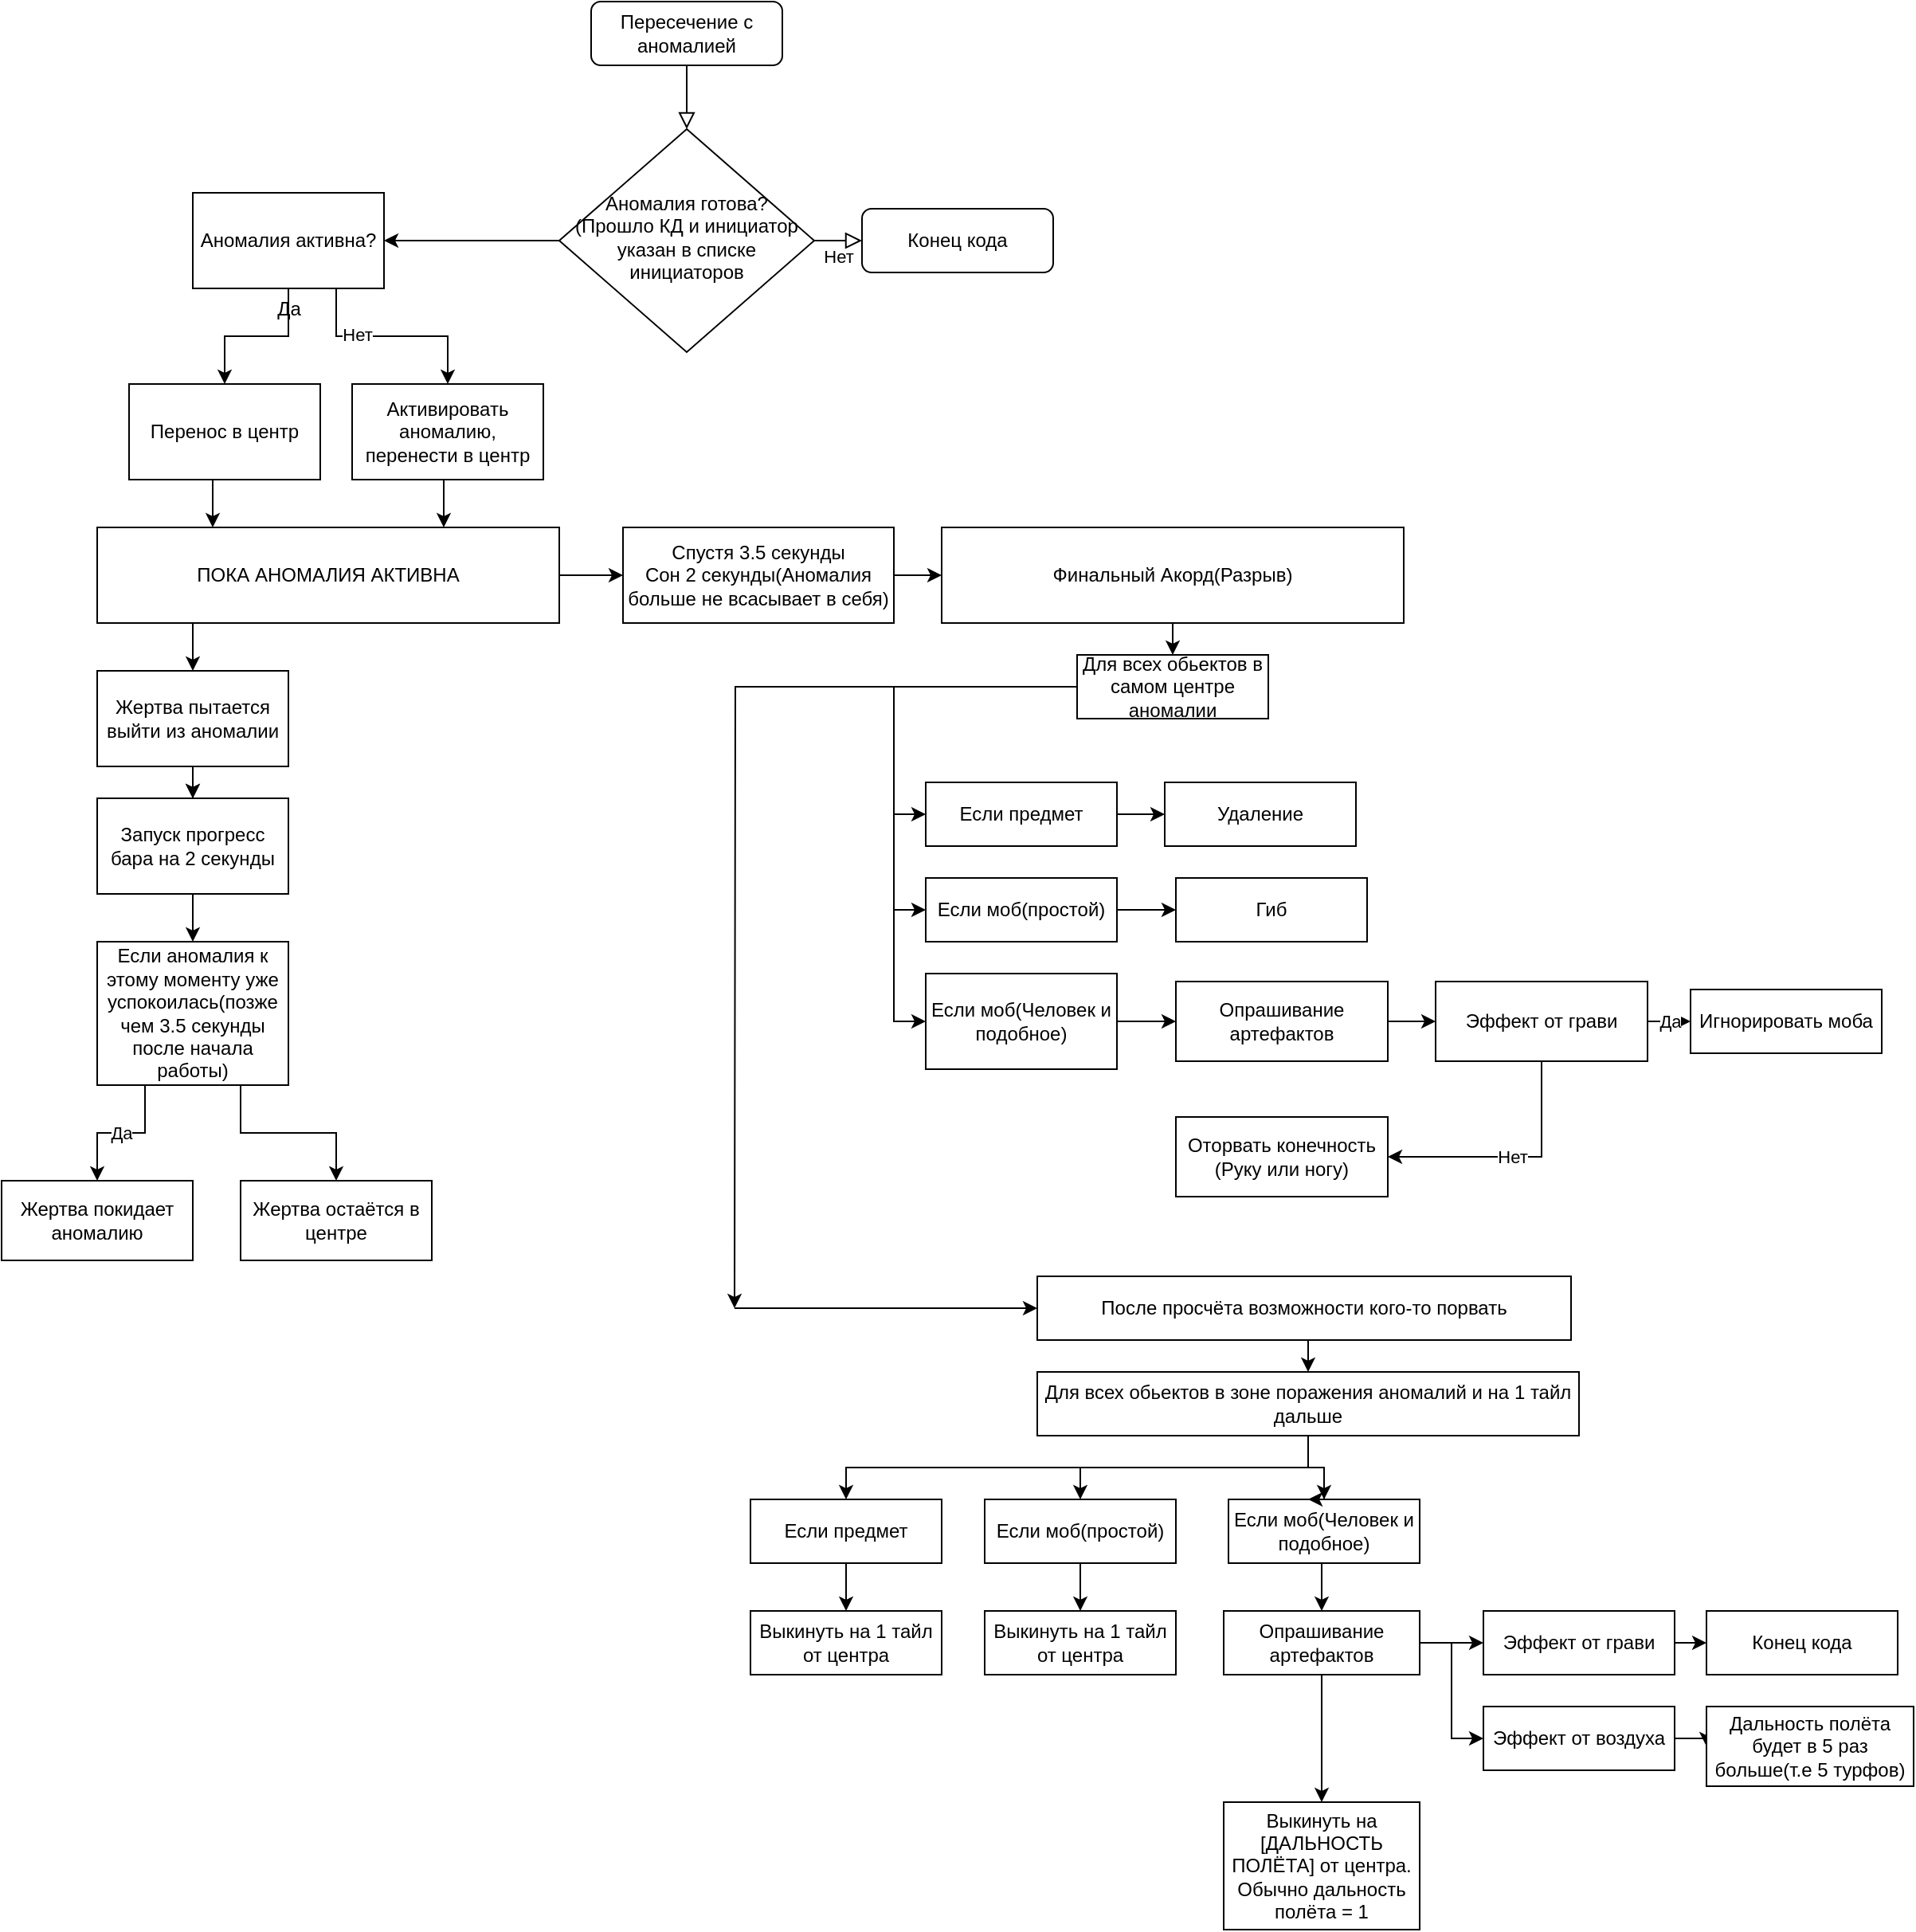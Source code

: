 <mxfile version="24.7.17">
  <diagram id="C5RBs43oDa-KdzZeNtuy" name="Page-1">
    <mxGraphModel dx="2208" dy="1988" grid="1" gridSize="10" guides="1" tooltips="1" connect="1" arrows="1" fold="1" page="1" pageScale="1" pageWidth="827" pageHeight="1169" math="0" shadow="0">
      <root>
        <mxCell id="WIyWlLk6GJQsqaUBKTNV-0" />
        <mxCell id="WIyWlLk6GJQsqaUBKTNV-1" parent="WIyWlLk6GJQsqaUBKTNV-0" />
        <mxCell id="WIyWlLk6GJQsqaUBKTNV-2" value="" style="rounded=0;html=1;jettySize=auto;orthogonalLoop=1;fontSize=11;endArrow=block;endFill=0;endSize=8;strokeWidth=1;shadow=0;labelBackgroundColor=none;edgeStyle=orthogonalEdgeStyle;" parent="WIyWlLk6GJQsqaUBKTNV-1" source="WIyWlLk6GJQsqaUBKTNV-3" target="WIyWlLk6GJQsqaUBKTNV-6" edge="1">
          <mxGeometry relative="1" as="geometry" />
        </mxCell>
        <mxCell id="WIyWlLk6GJQsqaUBKTNV-3" value="Пересечение с аномалией" style="rounded=1;whiteSpace=wrap;html=1;fontSize=12;glass=0;strokeWidth=1;shadow=0;" parent="WIyWlLk6GJQsqaUBKTNV-1" vertex="1">
          <mxGeometry x="340" y="-320" width="120" height="40" as="geometry" />
        </mxCell>
        <mxCell id="WIyWlLk6GJQsqaUBKTNV-5" value="Нет" style="edgeStyle=orthogonalEdgeStyle;rounded=0;html=1;jettySize=auto;orthogonalLoop=1;fontSize=11;endArrow=block;endFill=0;endSize=8;strokeWidth=1;shadow=0;labelBackgroundColor=none;" parent="WIyWlLk6GJQsqaUBKTNV-1" source="WIyWlLk6GJQsqaUBKTNV-6" target="WIyWlLk6GJQsqaUBKTNV-7" edge="1">
          <mxGeometry y="10" relative="1" as="geometry">
            <mxPoint as="offset" />
          </mxGeometry>
        </mxCell>
        <mxCell id="dnqFIHNs72ReMNe9dB7b-3" style="edgeStyle=orthogonalEdgeStyle;rounded=0;orthogonalLoop=1;jettySize=auto;html=1;exitX=0;exitY=0.5;exitDx=0;exitDy=0;entryX=1;entryY=0.5;entryDx=0;entryDy=0;" edge="1" parent="WIyWlLk6GJQsqaUBKTNV-1" source="WIyWlLk6GJQsqaUBKTNV-6" target="dnqFIHNs72ReMNe9dB7b-2">
          <mxGeometry relative="1" as="geometry" />
        </mxCell>
        <mxCell id="WIyWlLk6GJQsqaUBKTNV-6" value="Аномалия готова? (Прошло КД и инициатор указан в списке инициаторов" style="rhombus;whiteSpace=wrap;html=1;shadow=0;fontFamily=Helvetica;fontSize=12;align=center;strokeWidth=1;spacing=6;spacingTop=-4;" parent="WIyWlLk6GJQsqaUBKTNV-1" vertex="1">
          <mxGeometry x="320" y="-240" width="160" height="140" as="geometry" />
        </mxCell>
        <mxCell id="WIyWlLk6GJQsqaUBKTNV-7" value="Конец кода" style="rounded=1;whiteSpace=wrap;html=1;fontSize=12;glass=0;strokeWidth=1;shadow=0;" parent="WIyWlLk6GJQsqaUBKTNV-1" vertex="1">
          <mxGeometry x="510" y="-190" width="120" height="40" as="geometry" />
        </mxCell>
        <mxCell id="dnqFIHNs72ReMNe9dB7b-6" style="edgeStyle=orthogonalEdgeStyle;rounded=0;orthogonalLoop=1;jettySize=auto;html=1;exitX=0.5;exitY=1;exitDx=0;exitDy=0;entryX=0.5;entryY=0;entryDx=0;entryDy=0;" edge="1" parent="WIyWlLk6GJQsqaUBKTNV-1" source="dnqFIHNs72ReMNe9dB7b-2" target="dnqFIHNs72ReMNe9dB7b-5">
          <mxGeometry relative="1" as="geometry" />
        </mxCell>
        <mxCell id="dnqFIHNs72ReMNe9dB7b-8" style="edgeStyle=orthogonalEdgeStyle;rounded=0;orthogonalLoop=1;jettySize=auto;html=1;exitX=0.75;exitY=1;exitDx=0;exitDy=0;entryX=0.5;entryY=0;entryDx=0;entryDy=0;" edge="1" parent="WIyWlLk6GJQsqaUBKTNV-1" source="dnqFIHNs72ReMNe9dB7b-2" target="dnqFIHNs72ReMNe9dB7b-10">
          <mxGeometry relative="1" as="geometry">
            <mxPoint x="270" y="-50" as="targetPoint" />
            <mxPoint x="170" y="-120" as="sourcePoint" />
          </mxGeometry>
        </mxCell>
        <mxCell id="dnqFIHNs72ReMNe9dB7b-9" value="Нет" style="edgeLabel;html=1;align=center;verticalAlign=middle;resizable=0;points=[];" vertex="1" connectable="0" parent="dnqFIHNs72ReMNe9dB7b-8">
          <mxGeometry x="-0.343" y="1" relative="1" as="geometry">
            <mxPoint as="offset" />
          </mxGeometry>
        </mxCell>
        <mxCell id="dnqFIHNs72ReMNe9dB7b-2" value="Аномалия активна?" style="rounded=0;whiteSpace=wrap;html=1;" vertex="1" parent="WIyWlLk6GJQsqaUBKTNV-1">
          <mxGeometry x="90" y="-200" width="120" height="60" as="geometry" />
        </mxCell>
        <mxCell id="dnqFIHNs72ReMNe9dB7b-29" style="edgeStyle=orthogonalEdgeStyle;rounded=0;orthogonalLoop=1;jettySize=auto;html=1;exitX=0.5;exitY=1;exitDx=0;exitDy=0;entryX=0.25;entryY=0;entryDx=0;entryDy=0;" edge="1" parent="WIyWlLk6GJQsqaUBKTNV-1" source="dnqFIHNs72ReMNe9dB7b-5" target="dnqFIHNs72ReMNe9dB7b-17">
          <mxGeometry relative="1" as="geometry" />
        </mxCell>
        <mxCell id="dnqFIHNs72ReMNe9dB7b-5" value="Перенос в центр" style="rounded=0;whiteSpace=wrap;html=1;" vertex="1" parent="WIyWlLk6GJQsqaUBKTNV-1">
          <mxGeometry x="50" y="-80" width="120" height="60" as="geometry" />
        </mxCell>
        <mxCell id="dnqFIHNs72ReMNe9dB7b-7" value="Да" style="text;html=1;align=center;verticalAlign=middle;resizable=0;points=[];autosize=1;strokeColor=none;fillColor=none;" vertex="1" parent="WIyWlLk6GJQsqaUBKTNV-1">
          <mxGeometry x="130" y="-142" width="40" height="30" as="geometry" />
        </mxCell>
        <mxCell id="dnqFIHNs72ReMNe9dB7b-30" style="edgeStyle=orthogonalEdgeStyle;rounded=0;orthogonalLoop=1;jettySize=auto;html=1;exitX=0.5;exitY=1;exitDx=0;exitDy=0;entryX=0.75;entryY=0;entryDx=0;entryDy=0;" edge="1" parent="WIyWlLk6GJQsqaUBKTNV-1" source="dnqFIHNs72ReMNe9dB7b-10" target="dnqFIHNs72ReMNe9dB7b-17">
          <mxGeometry relative="1" as="geometry" />
        </mxCell>
        <mxCell id="dnqFIHNs72ReMNe9dB7b-10" value="Активировать аномалию, перенести в центр" style="rounded=0;whiteSpace=wrap;html=1;" vertex="1" parent="WIyWlLk6GJQsqaUBKTNV-1">
          <mxGeometry x="190" y="-80" width="120" height="60" as="geometry" />
        </mxCell>
        <mxCell id="dnqFIHNs72ReMNe9dB7b-18" style="edgeStyle=orthogonalEdgeStyle;rounded=0;orthogonalLoop=1;jettySize=auto;html=1;exitX=0.5;exitY=1;exitDx=0;exitDy=0;entryX=0.5;entryY=0;entryDx=0;entryDy=0;" edge="1" parent="WIyWlLk6GJQsqaUBKTNV-1" source="dnqFIHNs72ReMNe9dB7b-15" target="dnqFIHNs72ReMNe9dB7b-16">
          <mxGeometry relative="1" as="geometry" />
        </mxCell>
        <mxCell id="dnqFIHNs72ReMNe9dB7b-19" value="" style="edgeStyle=orthogonalEdgeStyle;rounded=0;orthogonalLoop=1;jettySize=auto;html=1;" edge="1" parent="WIyWlLk6GJQsqaUBKTNV-1" source="dnqFIHNs72ReMNe9dB7b-15" target="dnqFIHNs72ReMNe9dB7b-16">
          <mxGeometry relative="1" as="geometry" />
        </mxCell>
        <mxCell id="dnqFIHNs72ReMNe9dB7b-15" value="Жертва пытается выйти из аномалии" style="rounded=0;whiteSpace=wrap;html=1;" vertex="1" parent="WIyWlLk6GJQsqaUBKTNV-1">
          <mxGeometry x="30" y="100" width="120" height="60" as="geometry" />
        </mxCell>
        <mxCell id="dnqFIHNs72ReMNe9dB7b-32" style="edgeStyle=orthogonalEdgeStyle;rounded=0;orthogonalLoop=1;jettySize=auto;html=1;exitX=0.5;exitY=1;exitDx=0;exitDy=0;entryX=0.5;entryY=0;entryDx=0;entryDy=0;" edge="1" parent="WIyWlLk6GJQsqaUBKTNV-1" source="dnqFIHNs72ReMNe9dB7b-16" target="dnqFIHNs72ReMNe9dB7b-20">
          <mxGeometry relative="1" as="geometry" />
        </mxCell>
        <mxCell id="dnqFIHNs72ReMNe9dB7b-16" value="Запуск прогресс бара на 2 секунды" style="rounded=0;whiteSpace=wrap;html=1;" vertex="1" parent="WIyWlLk6GJQsqaUBKTNV-1">
          <mxGeometry x="30" y="180" width="120" height="60" as="geometry" />
        </mxCell>
        <mxCell id="dnqFIHNs72ReMNe9dB7b-25" style="edgeStyle=orthogonalEdgeStyle;rounded=0;orthogonalLoop=1;jettySize=auto;html=1;exitX=1;exitY=0.5;exitDx=0;exitDy=0;entryX=0;entryY=0.5;entryDx=0;entryDy=0;" edge="1" parent="WIyWlLk6GJQsqaUBKTNV-1" source="dnqFIHNs72ReMNe9dB7b-17" target="dnqFIHNs72ReMNe9dB7b-26">
          <mxGeometry relative="1" as="geometry">
            <mxPoint x="390" y="40" as="targetPoint" />
          </mxGeometry>
        </mxCell>
        <mxCell id="dnqFIHNs72ReMNe9dB7b-31" style="edgeStyle=orthogonalEdgeStyle;rounded=0;orthogonalLoop=1;jettySize=auto;html=1;exitX=0.25;exitY=1;exitDx=0;exitDy=0;entryX=0.5;entryY=0;entryDx=0;entryDy=0;" edge="1" parent="WIyWlLk6GJQsqaUBKTNV-1" source="dnqFIHNs72ReMNe9dB7b-17" target="dnqFIHNs72ReMNe9dB7b-15">
          <mxGeometry relative="1" as="geometry" />
        </mxCell>
        <mxCell id="dnqFIHNs72ReMNe9dB7b-17" value="ПОКА АНОМАЛИЯ АКТИВНА" style="rounded=0;whiteSpace=wrap;html=1;" vertex="1" parent="WIyWlLk6GJQsqaUBKTNV-1">
          <mxGeometry x="30" y="10" width="290" height="60" as="geometry" />
        </mxCell>
        <mxCell id="dnqFIHNs72ReMNe9dB7b-22" value="Да" style="edgeStyle=orthogonalEdgeStyle;rounded=0;orthogonalLoop=1;jettySize=auto;html=1;exitX=0.25;exitY=1;exitDx=0;exitDy=0;entryX=0.5;entryY=0;entryDx=0;entryDy=0;" edge="1" parent="WIyWlLk6GJQsqaUBKTNV-1" source="dnqFIHNs72ReMNe9dB7b-20" target="dnqFIHNs72ReMNe9dB7b-21">
          <mxGeometry relative="1" as="geometry" />
        </mxCell>
        <mxCell id="dnqFIHNs72ReMNe9dB7b-24" style="edgeStyle=orthogonalEdgeStyle;rounded=0;orthogonalLoop=1;jettySize=auto;html=1;exitX=0.75;exitY=1;exitDx=0;exitDy=0;entryX=0.5;entryY=0;entryDx=0;entryDy=0;" edge="1" parent="WIyWlLk6GJQsqaUBKTNV-1" source="dnqFIHNs72ReMNe9dB7b-20" target="dnqFIHNs72ReMNe9dB7b-23">
          <mxGeometry relative="1" as="geometry" />
        </mxCell>
        <mxCell id="dnqFIHNs72ReMNe9dB7b-20" value="Если аномалия к этому моменту уже успокоилась(позже чем 3.5 секунды после начала работы)" style="rounded=0;whiteSpace=wrap;html=1;" vertex="1" parent="WIyWlLk6GJQsqaUBKTNV-1">
          <mxGeometry x="30" y="270" width="120" height="90" as="geometry" />
        </mxCell>
        <mxCell id="dnqFIHNs72ReMNe9dB7b-21" value="Жертва покидает аномалию" style="rounded=0;whiteSpace=wrap;html=1;" vertex="1" parent="WIyWlLk6GJQsqaUBKTNV-1">
          <mxGeometry x="-30" y="420" width="120" height="50" as="geometry" />
        </mxCell>
        <mxCell id="dnqFIHNs72ReMNe9dB7b-23" value="Жертва остаётся в центре" style="rounded=0;whiteSpace=wrap;html=1;" vertex="1" parent="WIyWlLk6GJQsqaUBKTNV-1">
          <mxGeometry x="120" y="420" width="120" height="50" as="geometry" />
        </mxCell>
        <mxCell id="dnqFIHNs72ReMNe9dB7b-28" style="edgeStyle=orthogonalEdgeStyle;rounded=0;orthogonalLoop=1;jettySize=auto;html=1;exitX=1;exitY=0.5;exitDx=0;exitDy=0;entryX=0;entryY=0.5;entryDx=0;entryDy=0;" edge="1" parent="WIyWlLk6GJQsqaUBKTNV-1" source="dnqFIHNs72ReMNe9dB7b-26" target="dnqFIHNs72ReMNe9dB7b-27">
          <mxGeometry relative="1" as="geometry" />
        </mxCell>
        <mxCell id="dnqFIHNs72ReMNe9dB7b-26" value="Спустя 3.5 секунды&lt;br&gt;Сон 2 секунды(Аномалия больше не всасывает в себя)" style="rounded=0;whiteSpace=wrap;html=1;" vertex="1" parent="WIyWlLk6GJQsqaUBKTNV-1">
          <mxGeometry x="360" y="10" width="170" height="60" as="geometry" />
        </mxCell>
        <mxCell id="dnqFIHNs72ReMNe9dB7b-36" style="edgeStyle=orthogonalEdgeStyle;rounded=0;orthogonalLoop=1;jettySize=auto;html=1;exitX=0.5;exitY=1;exitDx=0;exitDy=0;entryX=0.5;entryY=0;entryDx=0;entryDy=0;" edge="1" parent="WIyWlLk6GJQsqaUBKTNV-1" source="dnqFIHNs72ReMNe9dB7b-27" target="dnqFIHNs72ReMNe9dB7b-33">
          <mxGeometry relative="1" as="geometry" />
        </mxCell>
        <mxCell id="dnqFIHNs72ReMNe9dB7b-27" value="Финальный Акорд(Разрыв)" style="rounded=0;whiteSpace=wrap;html=1;" vertex="1" parent="WIyWlLk6GJQsqaUBKTNV-1">
          <mxGeometry x="560" y="10" width="290" height="60" as="geometry" />
        </mxCell>
        <mxCell id="dnqFIHNs72ReMNe9dB7b-37" style="edgeStyle=orthogonalEdgeStyle;rounded=0;orthogonalLoop=1;jettySize=auto;html=1;exitX=0;exitY=0.5;exitDx=0;exitDy=0;entryX=0;entryY=0.5;entryDx=0;entryDy=0;" edge="1" parent="WIyWlLk6GJQsqaUBKTNV-1" source="dnqFIHNs72ReMNe9dB7b-33" target="dnqFIHNs72ReMNe9dB7b-34">
          <mxGeometry relative="1" as="geometry" />
        </mxCell>
        <mxCell id="dnqFIHNs72ReMNe9dB7b-39" style="edgeStyle=orthogonalEdgeStyle;rounded=0;orthogonalLoop=1;jettySize=auto;html=1;exitX=0;exitY=0.5;exitDx=0;exitDy=0;entryX=0;entryY=0.5;entryDx=0;entryDy=0;" edge="1" parent="WIyWlLk6GJQsqaUBKTNV-1" source="dnqFIHNs72ReMNe9dB7b-33" target="dnqFIHNs72ReMNe9dB7b-35">
          <mxGeometry relative="1" as="geometry" />
        </mxCell>
        <mxCell id="dnqFIHNs72ReMNe9dB7b-45" style="edgeStyle=orthogonalEdgeStyle;rounded=0;orthogonalLoop=1;jettySize=auto;html=1;exitX=0;exitY=0.5;exitDx=0;exitDy=0;entryX=0;entryY=0.5;entryDx=0;entryDy=0;" edge="1" parent="WIyWlLk6GJQsqaUBKTNV-1" source="dnqFIHNs72ReMNe9dB7b-33" target="dnqFIHNs72ReMNe9dB7b-44">
          <mxGeometry relative="1" as="geometry" />
        </mxCell>
        <mxCell id="dnqFIHNs72ReMNe9dB7b-56" style="edgeStyle=orthogonalEdgeStyle;rounded=0;orthogonalLoop=1;jettySize=auto;html=1;exitX=0;exitY=0.5;exitDx=0;exitDy=0;" edge="1" parent="WIyWlLk6GJQsqaUBKTNV-1" source="dnqFIHNs72ReMNe9dB7b-33">
          <mxGeometry relative="1" as="geometry">
            <mxPoint x="430" y="500" as="targetPoint" />
          </mxGeometry>
        </mxCell>
        <mxCell id="dnqFIHNs72ReMNe9dB7b-33" value="Для всех обьектов в самом центре аномалии" style="rounded=0;whiteSpace=wrap;html=1;" vertex="1" parent="WIyWlLk6GJQsqaUBKTNV-1">
          <mxGeometry x="645" y="90" width="120" height="40" as="geometry" />
        </mxCell>
        <mxCell id="dnqFIHNs72ReMNe9dB7b-43" style="edgeStyle=orthogonalEdgeStyle;rounded=0;orthogonalLoop=1;jettySize=auto;html=1;exitX=1;exitY=0.5;exitDx=0;exitDy=0;entryX=0;entryY=0.5;entryDx=0;entryDy=0;" edge="1" parent="WIyWlLk6GJQsqaUBKTNV-1" source="dnqFIHNs72ReMNe9dB7b-34" target="dnqFIHNs72ReMNe9dB7b-42">
          <mxGeometry relative="1" as="geometry" />
        </mxCell>
        <mxCell id="dnqFIHNs72ReMNe9dB7b-34" value="Если предмет" style="rounded=0;whiteSpace=wrap;html=1;" vertex="1" parent="WIyWlLk6GJQsqaUBKTNV-1">
          <mxGeometry x="550" y="170" width="120" height="40" as="geometry" />
        </mxCell>
        <mxCell id="dnqFIHNs72ReMNe9dB7b-41" style="edgeStyle=orthogonalEdgeStyle;rounded=0;orthogonalLoop=1;jettySize=auto;html=1;exitX=1;exitY=0.5;exitDx=0;exitDy=0;entryX=0;entryY=0.5;entryDx=0;entryDy=0;" edge="1" parent="WIyWlLk6GJQsqaUBKTNV-1" source="dnqFIHNs72ReMNe9dB7b-35" target="dnqFIHNs72ReMNe9dB7b-40">
          <mxGeometry relative="1" as="geometry" />
        </mxCell>
        <mxCell id="dnqFIHNs72ReMNe9dB7b-35" value="Если моб(простой)" style="rounded=0;whiteSpace=wrap;html=1;" vertex="1" parent="WIyWlLk6GJQsqaUBKTNV-1">
          <mxGeometry x="550" y="230" width="120" height="40" as="geometry" />
        </mxCell>
        <mxCell id="dnqFIHNs72ReMNe9dB7b-40" value="Гиб" style="rounded=0;whiteSpace=wrap;html=1;" vertex="1" parent="WIyWlLk6GJQsqaUBKTNV-1">
          <mxGeometry x="707" y="230" width="120" height="40" as="geometry" />
        </mxCell>
        <mxCell id="dnqFIHNs72ReMNe9dB7b-42" value="Удаление" style="rounded=0;whiteSpace=wrap;html=1;" vertex="1" parent="WIyWlLk6GJQsqaUBKTNV-1">
          <mxGeometry x="700" y="170" width="120" height="40" as="geometry" />
        </mxCell>
        <mxCell id="dnqFIHNs72ReMNe9dB7b-47" style="edgeStyle=orthogonalEdgeStyle;rounded=0;orthogonalLoop=1;jettySize=auto;html=1;exitX=1;exitY=0.5;exitDx=0;exitDy=0;entryX=0;entryY=0.5;entryDx=0;entryDy=0;" edge="1" parent="WIyWlLk6GJQsqaUBKTNV-1" source="dnqFIHNs72ReMNe9dB7b-44" target="dnqFIHNs72ReMNe9dB7b-46">
          <mxGeometry relative="1" as="geometry" />
        </mxCell>
        <mxCell id="dnqFIHNs72ReMNe9dB7b-44" value="Если моб(Человек и подобное)" style="rounded=0;whiteSpace=wrap;html=1;" vertex="1" parent="WIyWlLk6GJQsqaUBKTNV-1">
          <mxGeometry x="550" y="290" width="120" height="60" as="geometry" />
        </mxCell>
        <mxCell id="dnqFIHNs72ReMNe9dB7b-52" style="edgeStyle=orthogonalEdgeStyle;rounded=0;orthogonalLoop=1;jettySize=auto;html=1;exitX=1;exitY=0.5;exitDx=0;exitDy=0;entryX=0;entryY=0.5;entryDx=0;entryDy=0;" edge="1" parent="WIyWlLk6GJQsqaUBKTNV-1" source="dnqFIHNs72ReMNe9dB7b-46" target="dnqFIHNs72ReMNe9dB7b-48">
          <mxGeometry relative="1" as="geometry" />
        </mxCell>
        <mxCell id="dnqFIHNs72ReMNe9dB7b-46" value="Опрашивание артефактов" style="rounded=0;whiteSpace=wrap;html=1;" vertex="1" parent="WIyWlLk6GJQsqaUBKTNV-1">
          <mxGeometry x="707" y="295" width="133" height="50" as="geometry" />
        </mxCell>
        <mxCell id="dnqFIHNs72ReMNe9dB7b-50" value="Да" style="edgeStyle=orthogonalEdgeStyle;rounded=0;orthogonalLoop=1;jettySize=auto;html=1;exitX=1;exitY=0.5;exitDx=0;exitDy=0;entryX=0;entryY=0.5;entryDx=0;entryDy=0;" edge="1" parent="WIyWlLk6GJQsqaUBKTNV-1" source="dnqFIHNs72ReMNe9dB7b-48" target="dnqFIHNs72ReMNe9dB7b-49">
          <mxGeometry relative="1" as="geometry" />
        </mxCell>
        <mxCell id="dnqFIHNs72ReMNe9dB7b-53" value="Нет" style="edgeStyle=orthogonalEdgeStyle;rounded=0;orthogonalLoop=1;jettySize=auto;html=1;exitX=0.5;exitY=1;exitDx=0;exitDy=0;entryX=1;entryY=0.5;entryDx=0;entryDy=0;" edge="1" parent="WIyWlLk6GJQsqaUBKTNV-1" source="dnqFIHNs72ReMNe9dB7b-48" target="dnqFIHNs72ReMNe9dB7b-51">
          <mxGeometry relative="1" as="geometry" />
        </mxCell>
        <mxCell id="dnqFIHNs72ReMNe9dB7b-48" value="Эффект от грави" style="rounded=0;whiteSpace=wrap;html=1;" vertex="1" parent="WIyWlLk6GJQsqaUBKTNV-1">
          <mxGeometry x="870" y="295" width="133" height="50" as="geometry" />
        </mxCell>
        <mxCell id="dnqFIHNs72ReMNe9dB7b-49" value="Игнорировать моба" style="rounded=0;whiteSpace=wrap;html=1;" vertex="1" parent="WIyWlLk6GJQsqaUBKTNV-1">
          <mxGeometry x="1030" y="300" width="120" height="40" as="geometry" />
        </mxCell>
        <mxCell id="dnqFIHNs72ReMNe9dB7b-51" value="Оторвать конечность (Руку или ногу)" style="rounded=0;whiteSpace=wrap;html=1;" vertex="1" parent="WIyWlLk6GJQsqaUBKTNV-1">
          <mxGeometry x="707" y="380" width="133" height="50" as="geometry" />
        </mxCell>
        <mxCell id="dnqFIHNs72ReMNe9dB7b-59" style="edgeStyle=orthogonalEdgeStyle;rounded=0;orthogonalLoop=1;jettySize=auto;html=1;exitX=0.5;exitY=1;exitDx=0;exitDy=0;entryX=0.5;entryY=0;entryDx=0;entryDy=0;" edge="1" parent="WIyWlLk6GJQsqaUBKTNV-1" source="dnqFIHNs72ReMNe9dB7b-54" target="dnqFIHNs72ReMNe9dB7b-58">
          <mxGeometry relative="1" as="geometry" />
        </mxCell>
        <mxCell id="dnqFIHNs72ReMNe9dB7b-54" value="После просчёта возможности кого-то порвать" style="rounded=0;whiteSpace=wrap;html=1;" vertex="1" parent="WIyWlLk6GJQsqaUBKTNV-1">
          <mxGeometry x="620" y="480" width="335" height="40" as="geometry" />
        </mxCell>
        <mxCell id="dnqFIHNs72ReMNe9dB7b-57" value="" style="endArrow=classic;html=1;rounded=0;entryX=0;entryY=0.5;entryDx=0;entryDy=0;" edge="1" parent="WIyWlLk6GJQsqaUBKTNV-1" target="dnqFIHNs72ReMNe9dB7b-54">
          <mxGeometry width="50" height="50" relative="1" as="geometry">
            <mxPoint x="430" y="500" as="sourcePoint" />
            <mxPoint x="490" y="450" as="targetPoint" />
          </mxGeometry>
        </mxCell>
        <mxCell id="dnqFIHNs72ReMNe9dB7b-68" style="edgeStyle=orthogonalEdgeStyle;rounded=0;orthogonalLoop=1;jettySize=auto;html=1;exitX=0.5;exitY=1;exitDx=0;exitDy=0;entryX=0.5;entryY=0;entryDx=0;entryDy=0;" edge="1" parent="WIyWlLk6GJQsqaUBKTNV-1" source="dnqFIHNs72ReMNe9dB7b-58" target="dnqFIHNs72ReMNe9dB7b-60">
          <mxGeometry relative="1" as="geometry" />
        </mxCell>
        <mxCell id="dnqFIHNs72ReMNe9dB7b-69" style="edgeStyle=orthogonalEdgeStyle;rounded=0;orthogonalLoop=1;jettySize=auto;html=1;exitX=0.5;exitY=1;exitDx=0;exitDy=0;entryX=0.5;entryY=0;entryDx=0;entryDy=0;" edge="1" parent="WIyWlLk6GJQsqaUBKTNV-1" source="dnqFIHNs72ReMNe9dB7b-58" target="dnqFIHNs72ReMNe9dB7b-63">
          <mxGeometry relative="1" as="geometry" />
        </mxCell>
        <mxCell id="dnqFIHNs72ReMNe9dB7b-71" style="edgeStyle=orthogonalEdgeStyle;rounded=0;orthogonalLoop=1;jettySize=auto;html=1;exitX=0.5;exitY=1;exitDx=0;exitDy=0;entryX=0.5;entryY=0;entryDx=0;entryDy=0;" edge="1" parent="WIyWlLk6GJQsqaUBKTNV-1" source="dnqFIHNs72ReMNe9dB7b-58" target="dnqFIHNs72ReMNe9dB7b-64">
          <mxGeometry relative="1" as="geometry" />
        </mxCell>
        <mxCell id="dnqFIHNs72ReMNe9dB7b-58" value="Для всех обьектов в зоне поражения аномалий и на 1 тайл дальше" style="rounded=0;whiteSpace=wrap;html=1;" vertex="1" parent="WIyWlLk6GJQsqaUBKTNV-1">
          <mxGeometry x="620" y="540" width="340" height="40" as="geometry" />
        </mxCell>
        <mxCell id="dnqFIHNs72ReMNe9dB7b-67" style="edgeStyle=orthogonalEdgeStyle;rounded=0;orthogonalLoop=1;jettySize=auto;html=1;exitX=0.5;exitY=1;exitDx=0;exitDy=0;entryX=0.5;entryY=0;entryDx=0;entryDy=0;" edge="1" parent="WIyWlLk6GJQsqaUBKTNV-1" source="dnqFIHNs72ReMNe9dB7b-60" target="dnqFIHNs72ReMNe9dB7b-61">
          <mxGeometry relative="1" as="geometry" />
        </mxCell>
        <mxCell id="dnqFIHNs72ReMNe9dB7b-60" value="Если предмет" style="rounded=0;whiteSpace=wrap;html=1;" vertex="1" parent="WIyWlLk6GJQsqaUBKTNV-1">
          <mxGeometry x="440" y="620" width="120" height="40" as="geometry" />
        </mxCell>
        <mxCell id="dnqFIHNs72ReMNe9dB7b-61" value="Выкинуть на 1 тайл от центра" style="rounded=0;whiteSpace=wrap;html=1;" vertex="1" parent="WIyWlLk6GJQsqaUBKTNV-1">
          <mxGeometry x="440" y="690" width="120" height="40" as="geometry" />
        </mxCell>
        <mxCell id="dnqFIHNs72ReMNe9dB7b-62" value="Выкинуть на 1 тайл от центра" style="rounded=0;whiteSpace=wrap;html=1;" vertex="1" parent="WIyWlLk6GJQsqaUBKTNV-1">
          <mxGeometry x="587" y="690" width="120" height="40" as="geometry" />
        </mxCell>
        <mxCell id="dnqFIHNs72ReMNe9dB7b-66" style="edgeStyle=orthogonalEdgeStyle;rounded=0;orthogonalLoop=1;jettySize=auto;html=1;exitX=0.5;exitY=1;exitDx=0;exitDy=0;entryX=0.5;entryY=0;entryDx=0;entryDy=0;" edge="1" parent="WIyWlLk6GJQsqaUBKTNV-1" source="dnqFIHNs72ReMNe9dB7b-63" target="dnqFIHNs72ReMNe9dB7b-62">
          <mxGeometry relative="1" as="geometry" />
        </mxCell>
        <mxCell id="dnqFIHNs72ReMNe9dB7b-63" value="Если моб(простой)" style="rounded=0;whiteSpace=wrap;html=1;" vertex="1" parent="WIyWlLk6GJQsqaUBKTNV-1">
          <mxGeometry x="587" y="620" width="120" height="40" as="geometry" />
        </mxCell>
        <mxCell id="dnqFIHNs72ReMNe9dB7b-72" style="edgeStyle=orthogonalEdgeStyle;rounded=0;orthogonalLoop=1;jettySize=auto;html=1;exitX=0.5;exitY=1;exitDx=0;exitDy=0;entryX=0.5;entryY=0;entryDx=0;entryDy=0;" edge="1" parent="WIyWlLk6GJQsqaUBKTNV-1" source="dnqFIHNs72ReMNe9dB7b-64" target="dnqFIHNs72ReMNe9dB7b-65">
          <mxGeometry relative="1" as="geometry" />
        </mxCell>
        <mxCell id="dnqFIHNs72ReMNe9dB7b-64" value="Если моб(Человек и подобное)" style="rounded=0;whiteSpace=wrap;html=1;" vertex="1" parent="WIyWlLk6GJQsqaUBKTNV-1">
          <mxGeometry x="740" y="620" width="120" height="40" as="geometry" />
        </mxCell>
        <mxCell id="dnqFIHNs72ReMNe9dB7b-74" style="edgeStyle=orthogonalEdgeStyle;rounded=0;orthogonalLoop=1;jettySize=auto;html=1;exitX=1;exitY=0.5;exitDx=0;exitDy=0;entryX=0;entryY=0.5;entryDx=0;entryDy=0;" edge="1" parent="WIyWlLk6GJQsqaUBKTNV-1" source="dnqFIHNs72ReMNe9dB7b-65" target="dnqFIHNs72ReMNe9dB7b-73">
          <mxGeometry relative="1" as="geometry" />
        </mxCell>
        <mxCell id="dnqFIHNs72ReMNe9dB7b-80" style="edgeStyle=orthogonalEdgeStyle;rounded=0;orthogonalLoop=1;jettySize=auto;html=1;exitX=1;exitY=0.5;exitDx=0;exitDy=0;entryX=0;entryY=0.5;entryDx=0;entryDy=0;" edge="1" parent="WIyWlLk6GJQsqaUBKTNV-1" source="dnqFIHNs72ReMNe9dB7b-65" target="dnqFIHNs72ReMNe9dB7b-77">
          <mxGeometry relative="1" as="geometry" />
        </mxCell>
        <mxCell id="dnqFIHNs72ReMNe9dB7b-82" style="edgeStyle=orthogonalEdgeStyle;rounded=0;orthogonalLoop=1;jettySize=auto;html=1;exitX=0.5;exitY=1;exitDx=0;exitDy=0;entryX=0.5;entryY=0;entryDx=0;entryDy=0;" edge="1" parent="WIyWlLk6GJQsqaUBKTNV-1" source="dnqFIHNs72ReMNe9dB7b-65" target="dnqFIHNs72ReMNe9dB7b-81">
          <mxGeometry relative="1" as="geometry" />
        </mxCell>
        <mxCell id="dnqFIHNs72ReMNe9dB7b-65" value="Опрашивание артефактов" style="rounded=0;whiteSpace=wrap;html=1;" vertex="1" parent="WIyWlLk6GJQsqaUBKTNV-1">
          <mxGeometry x="737" y="690" width="123" height="40" as="geometry" />
        </mxCell>
        <mxCell id="dnqFIHNs72ReMNe9dB7b-70" style="edgeStyle=orthogonalEdgeStyle;rounded=0;orthogonalLoop=1;jettySize=auto;html=1;exitX=0.5;exitY=1;exitDx=0;exitDy=0;entryX=0.417;entryY=0;entryDx=0;entryDy=0;entryPerimeter=0;" edge="1" parent="WIyWlLk6GJQsqaUBKTNV-1" source="dnqFIHNs72ReMNe9dB7b-58" target="dnqFIHNs72ReMNe9dB7b-64">
          <mxGeometry relative="1" as="geometry">
            <Array as="points">
              <mxPoint x="790" y="600" />
              <mxPoint x="800" y="600" />
              <mxPoint x="800" y="620" />
            </Array>
          </mxGeometry>
        </mxCell>
        <mxCell id="dnqFIHNs72ReMNe9dB7b-76" style="edgeStyle=orthogonalEdgeStyle;rounded=0;orthogonalLoop=1;jettySize=auto;html=1;exitX=1;exitY=0.5;exitDx=0;exitDy=0;entryX=0;entryY=0.5;entryDx=0;entryDy=0;" edge="1" parent="WIyWlLk6GJQsqaUBKTNV-1" source="dnqFIHNs72ReMNe9dB7b-73" target="dnqFIHNs72ReMNe9dB7b-75">
          <mxGeometry relative="1" as="geometry" />
        </mxCell>
        <mxCell id="dnqFIHNs72ReMNe9dB7b-73" value="Эффект от грави" style="rounded=0;whiteSpace=wrap;html=1;" vertex="1" parent="WIyWlLk6GJQsqaUBKTNV-1">
          <mxGeometry x="900" y="690" width="120" height="40" as="geometry" />
        </mxCell>
        <mxCell id="dnqFIHNs72ReMNe9dB7b-75" value="Конец кода" style="rounded=0;whiteSpace=wrap;html=1;" vertex="1" parent="WIyWlLk6GJQsqaUBKTNV-1">
          <mxGeometry x="1040" y="690" width="120" height="40" as="geometry" />
        </mxCell>
        <mxCell id="dnqFIHNs72ReMNe9dB7b-79" style="edgeStyle=orthogonalEdgeStyle;rounded=0;orthogonalLoop=1;jettySize=auto;html=1;exitX=1;exitY=0.5;exitDx=0;exitDy=0;entryX=0;entryY=0.5;entryDx=0;entryDy=0;" edge="1" parent="WIyWlLk6GJQsqaUBKTNV-1" source="dnqFIHNs72ReMNe9dB7b-77" target="dnqFIHNs72ReMNe9dB7b-78">
          <mxGeometry relative="1" as="geometry" />
        </mxCell>
        <mxCell id="dnqFIHNs72ReMNe9dB7b-77" value="Эффект от воздуха" style="rounded=0;whiteSpace=wrap;html=1;" vertex="1" parent="WIyWlLk6GJQsqaUBKTNV-1">
          <mxGeometry x="900" y="750" width="120" height="40" as="geometry" />
        </mxCell>
        <mxCell id="dnqFIHNs72ReMNe9dB7b-78" value="Дальность полёта будет в 5 раз больше(т.е 5 турфов)" style="rounded=0;whiteSpace=wrap;html=1;" vertex="1" parent="WIyWlLk6GJQsqaUBKTNV-1">
          <mxGeometry x="1040" y="750" width="130" height="50" as="geometry" />
        </mxCell>
        <mxCell id="dnqFIHNs72ReMNe9dB7b-81" value="Выкинуть на [ДАЛЬНОСТЬ ПОЛЁТА] от центра. Обычно дальность полёта = 1" style="rounded=0;whiteSpace=wrap;html=1;" vertex="1" parent="WIyWlLk6GJQsqaUBKTNV-1">
          <mxGeometry x="737" y="810" width="123" height="80" as="geometry" />
        </mxCell>
      </root>
    </mxGraphModel>
  </diagram>
</mxfile>

